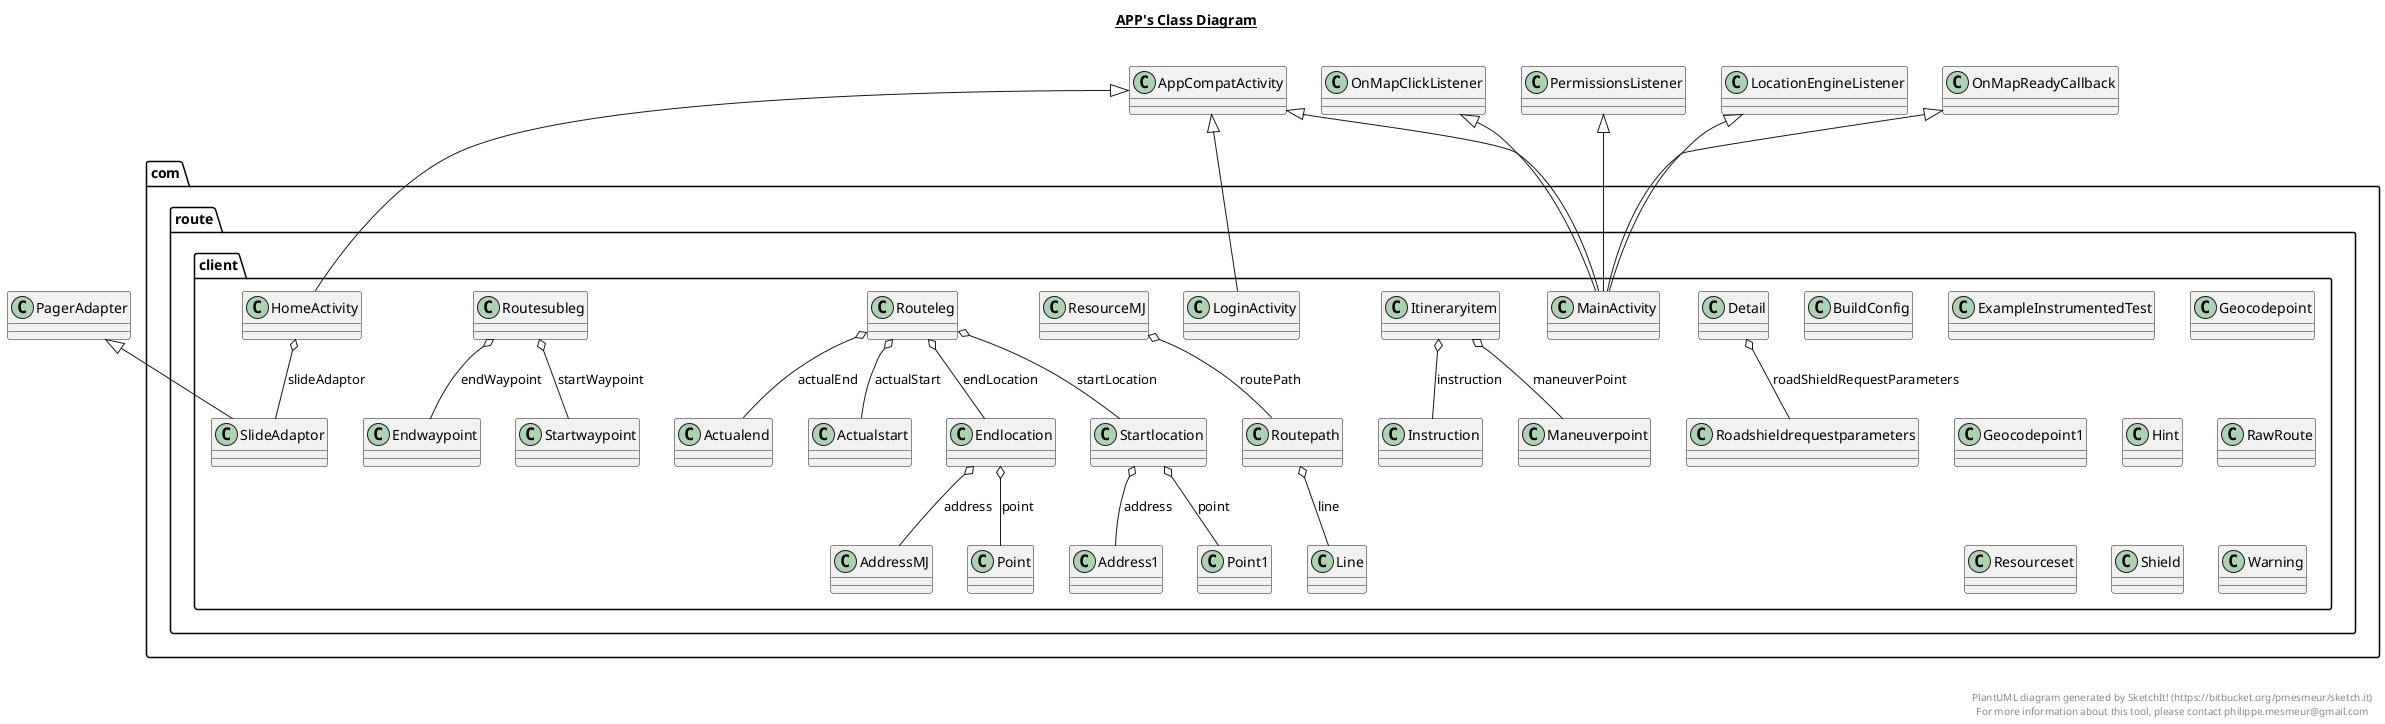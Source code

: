 @startuml

title __APP's Class Diagram__\n

  package com.route.client {
    class Actualend {
    }
  }
  

  package com.route.client {
    class Actualstart {
    }
  }
  

  package com.route.client {
    class Address1 {
    }
  }
  

  package com.route.client {
    class AddressMJ {
    }
  }
  

  package com.route.client {
    class BuildConfig {
    }
  }
  

  package com.route.client {
    class Detail {
    }
  }
  

  package com.route.client {
    class Endlocation {
    }
  }
  

  package com.route.client {
    class Endwaypoint {
    }
  }
  

  package com.route.client {
    class ExampleInstrumentedTest {
    }
  }
  

  package com.route.client {
    class Geocodepoint {
    }
  }
  

  package com.route.client {
    class Geocodepoint1 {
    }
  }
  

  package com.route.client {
    class Hint {
    }
  }
  

  package com.route.client {
    class HomeActivity {
    }
  }
  

  package com.route.client {
    class Instruction {
    }
  }
  

  package com.route.client {
    class Itineraryitem {
    }
  }
  

  package com.route.client {
    class Line {
    }
  }
  

  package com.route.client {
    class LoginActivity {
    }
  }
  

  package com.route.client {
    class MainActivity {
    }
  }
  

  package com.route.client {
    class Maneuverpoint {
    }
  }
  

  package com.route.client {
    class Point {
    }
  }
  

  package com.route.client {
    class Point1 {
    }
  }
  

  package com.route.client {
    class RawRoute {
    }
  }
  

  package com.route.client {
    class ResourceMJ {
    }
  }
  

  package com.route.client {
    class Resourceset {
    }
  }
  

  package com.route.client {
    class Roadshieldrequestparameters {
    }
  }
  

  package com.route.client {
    class Routeleg {
    }
  }
  

  package com.route.client {
    class Routepath {
    }
  }
  

  package com.route.client {
    class Routesubleg {
    }
  }
  

  package com.route.client {
    class Shield {
    }
  }
  

  package com.route.client {
    class SlideAdaptor {
    }
  }
  

  package com.route.client {
    class Startlocation {
    }
  }
  

  package com.route.client {
    class Startwaypoint {
    }
  }
  

  package com.route.client {
    class Warning {
    }
  }
  

  Detail o-- Roadshieldrequestparameters : roadShieldRequestParameters
  Endlocation o-- Point : point
  Endlocation o-- AddressMJ : address
  HomeActivity -up-|> AppCompatActivity
  HomeActivity o-- SlideAdaptor : slideAdaptor
  Itineraryitem o-- Instruction : instruction
  Itineraryitem o-- Maneuverpoint : maneuverPoint
  LoginActivity -up-|> AppCompatActivity
  MainActivity -up-|> OnMapReadyCallback
  MainActivity -up-|> LocationEngineListener
  MainActivity -up-|> PermissionsListener
  MainActivity -up-|> OnMapClickListener
  MainActivity -up-|> AppCompatActivity
  ResourceMJ o-- Routepath : routePath
  Routeleg o-- Actualend : actualEnd
  Routeleg o-- Actualstart : actualStart
  Routeleg o-- Endlocation : endLocation
  Routeleg o-- Startlocation : startLocation
  Routepath o-- Line : line
  Routesubleg o-- Endwaypoint : endWaypoint
  Routesubleg o-- Startwaypoint : startWaypoint
  SlideAdaptor -up-|> PagerAdapter
  Startlocation o-- Point1 : point
  Startlocation o-- Address1 : address


right footer


PlantUML diagram generated by SketchIt! (https://bitbucket.org/pmesmeur/sketch.it)
For more information about this tool, please contact philippe.mesmeur@gmail.com
endfooter

@enduml
